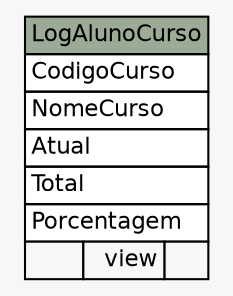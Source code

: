// dot 2.36.0 on Linux 3.13.0-24-generic
// SchemaSpy rev 590
digraph "LogAlunoCurso" {
  graph [
    rankdir="RL"
    bgcolor="#f7f7f7"
    nodesep="0.18"
    ranksep="0.46"
    fontname="Helvetica"
    fontsize="11"
  ];
  node [
    fontname="Helvetica"
    fontsize="11"
    shape="plaintext"
  ];
  edge [
    arrowsize="0.8"
  ];
  "LogAlunoCurso" [
    label=<
    <TABLE BORDER="0" CELLBORDER="1" CELLSPACING="0" BGCOLOR="#ffffff">
      <TR><TD COLSPAN="3" BGCOLOR="#9bab96" ALIGN="CENTER">LogAlunoCurso</TD></TR>
      <TR><TD PORT="CodigoCurso" COLSPAN="3" ALIGN="LEFT">CodigoCurso</TD></TR>
      <TR><TD PORT="NomeCurso" COLSPAN="3" ALIGN="LEFT">NomeCurso</TD></TR>
      <TR><TD PORT="Atual" COLSPAN="3" ALIGN="LEFT">Atual</TD></TR>
      <TR><TD PORT="Total" COLSPAN="3" ALIGN="LEFT">Total</TD></TR>
      <TR><TD PORT="Porcentagem" COLSPAN="3" ALIGN="LEFT">Porcentagem</TD></TR>
      <TR><TD ALIGN="LEFT" BGCOLOR="#f7f7f7">  </TD><TD ALIGN="RIGHT" BGCOLOR="#f7f7f7">view</TD><TD ALIGN="RIGHT" BGCOLOR="#f7f7f7">  </TD></TR>
    </TABLE>>
    URL="tables/LogAlunoCurso.html"
    tooltip="LogAlunoCurso"
  ];
}

